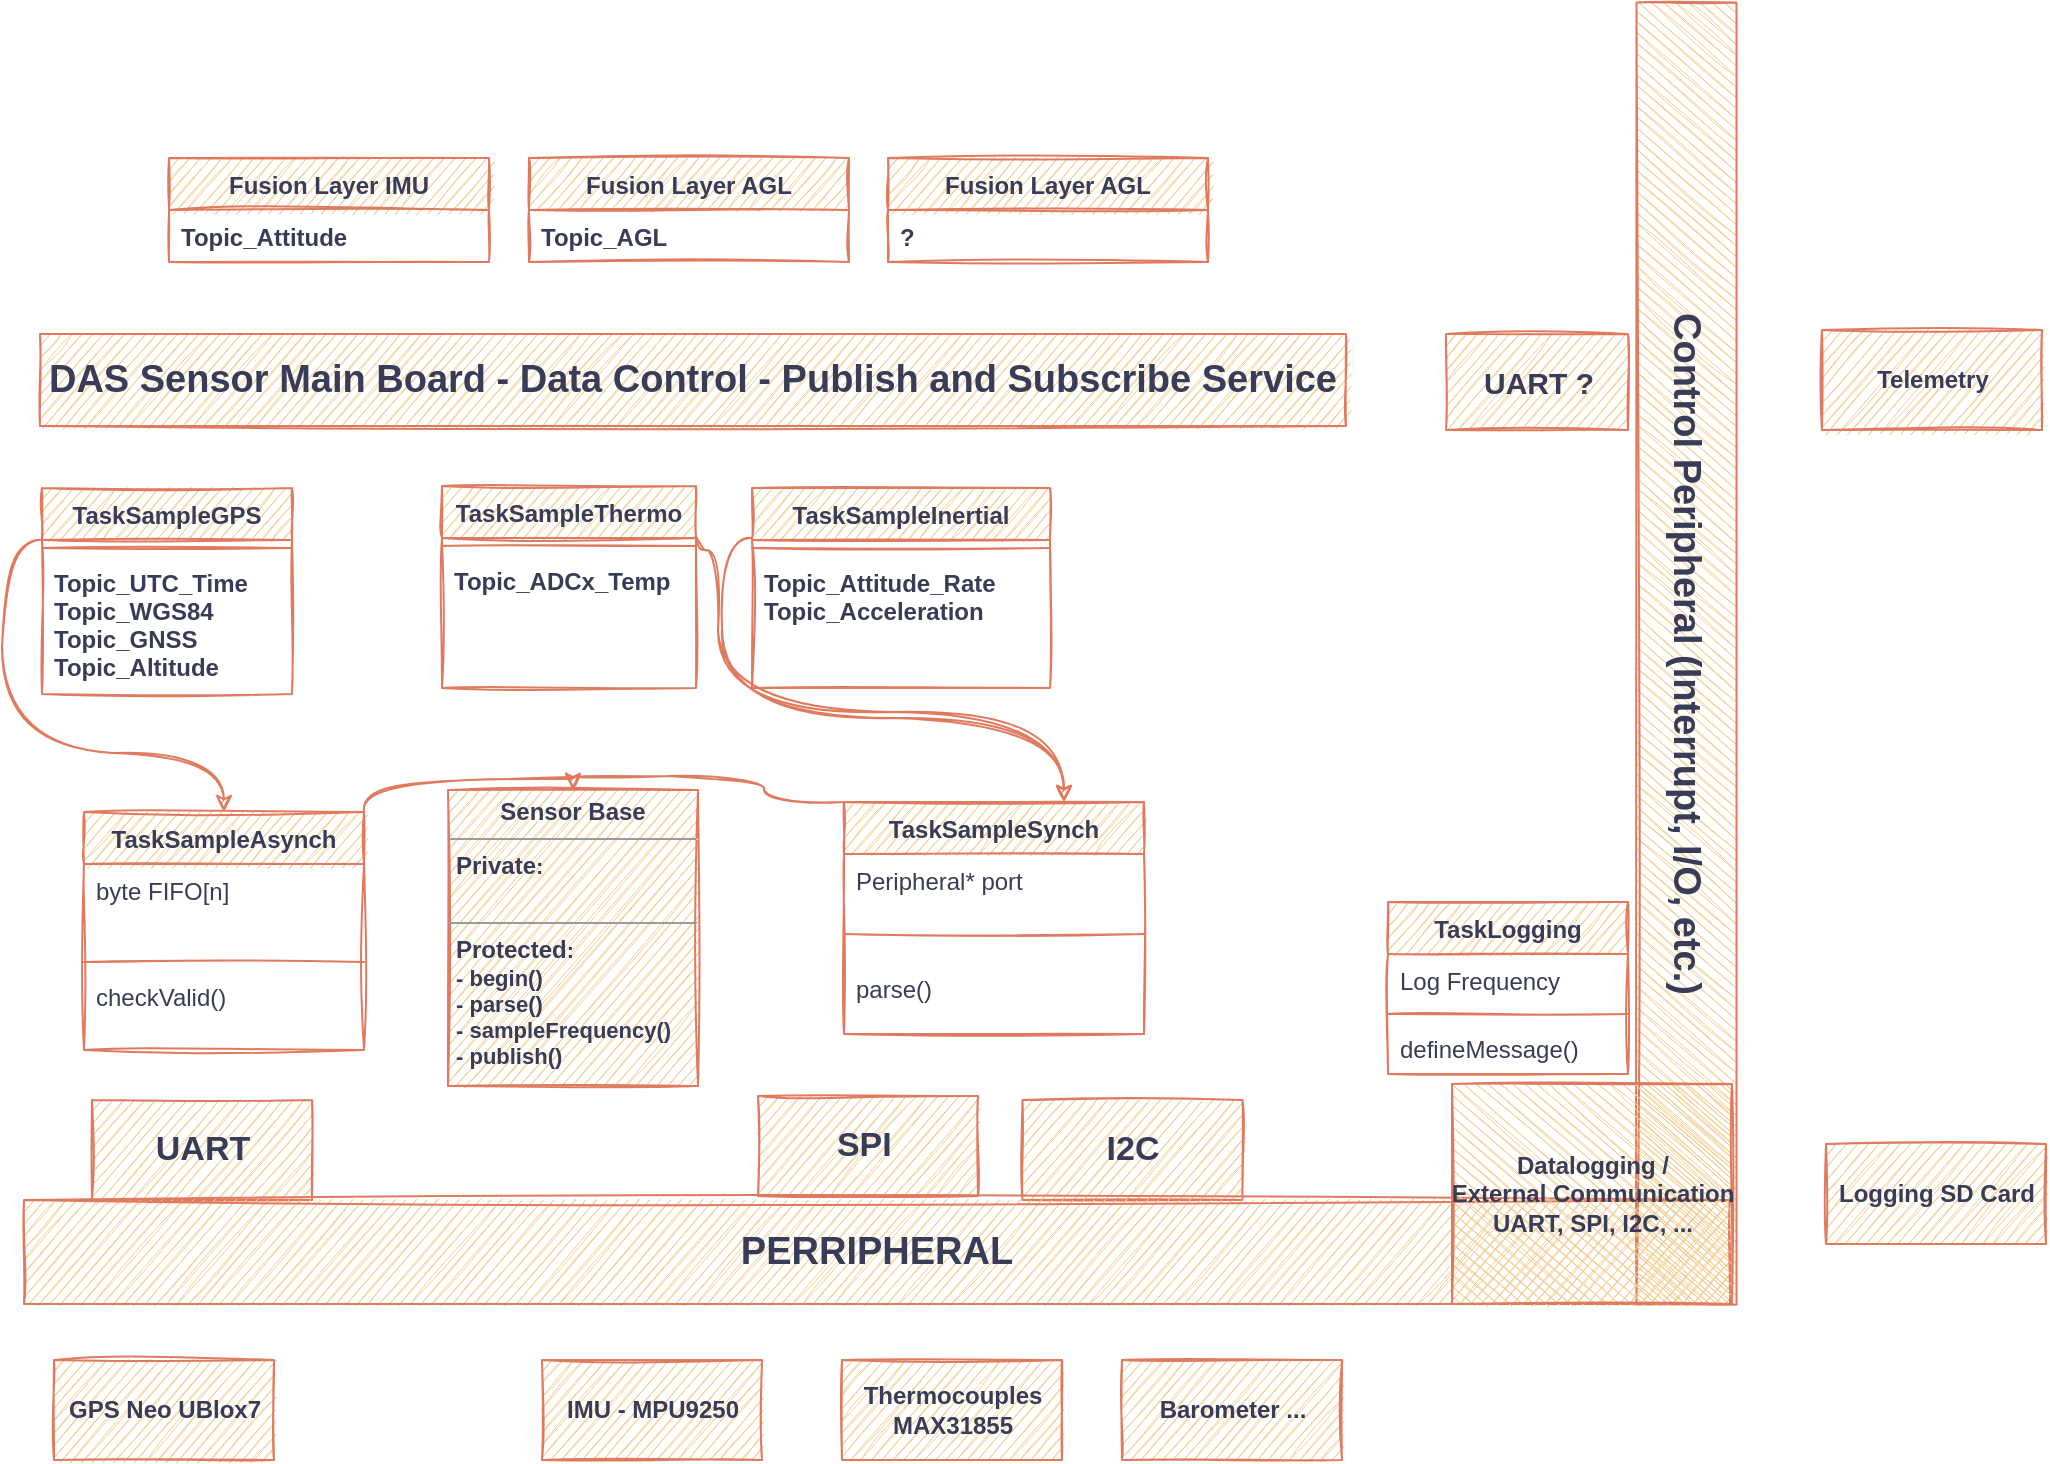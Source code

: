 <mxfile>
    <diagram id="Qq6Kj_jMQ_SWNCFra1PU" name="Main Structure">
        <mxGraphModel dx="1179" dy="665" grid="0" gridSize="10" guides="1" tooltips="1" connect="1" arrows="1" fold="1" page="1" pageScale="1" pageWidth="1169" pageHeight="827" background="#ffffff" math="0" shadow="0">
            <root>
                <mxCell id="0"/>
                <mxCell id="1" parent="0"/>
                <mxCell id="HEbygqBgOdT5ULLkIGSS-1" value="&lt;span&gt;&lt;font style=&quot;font-size: 19px&quot;&gt;Control Peripheral (Interrupt, I/O, etc.)&lt;/font&gt;&lt;/span&gt;" style="whiteSpace=wrap;html=1;fillColor=#F2CC8F;strokeColor=#E07A5F;fontColor=#393C56;rotation=90;fontStyle=1;strokeWidth=1;sketch=1;" parent="1" vertex="1">
                    <mxGeometry x="590.75" y="314.75" width="651" height="50" as="geometry"/>
                </mxCell>
                <mxCell id="96" style="edgeStyle=orthogonalEdgeStyle;orthogonalLoop=1;jettySize=auto;html=1;exitX=0;exitY=0.25;exitDx=0;exitDy=0;entryX=0.5;entryY=0;entryDx=0;entryDy=0;strokeColor=#E07A5F;fillColor=#F2CC8F;fontColor=#393C56;fontStyle=1;strokeWidth=1;sketch=1;curved=1;" parent="1" source="zpe9MYXDSiPziy__MkWN-1" target="37" edge="1">
                    <mxGeometry relative="1" as="geometry"/>
                </mxCell>
                <mxCell id="zpe9MYXDSiPziy__MkWN-1" value="TaskSampleGPS" style="swimlane;fontStyle=1;align=center;verticalAlign=top;childLayout=stackLayout;horizontal=1;startSize=26;horizontalStack=0;resizeParent=1;resizeParentMax=0;resizeLast=0;collapsible=1;marginBottom=0;fillColor=#F2CC8F;strokeColor=#E07A5F;fontColor=#393C56;strokeWidth=1;sketch=1;" parent="1" vertex="1">
                    <mxGeometry x="94" y="257" width="125" height="103" as="geometry"/>
                </mxCell>
                <mxCell id="zpe9MYXDSiPziy__MkWN-3" value="" style="line;strokeWidth=1;fillColor=none;align=left;verticalAlign=middle;spacingTop=-1;spacingLeft=3;spacingRight=3;rotatable=0;labelPosition=right;points=[];portConstraint=eastwest;strokeColor=#E07A5F;fontColor=#393C56;labelBackgroundColor=#F4F1DE;fontStyle=1;sketch=1;" parent="zpe9MYXDSiPziy__MkWN-1" vertex="1">
                    <mxGeometry y="26" width="125" height="8" as="geometry"/>
                </mxCell>
                <mxCell id="zpe9MYXDSiPziy__MkWN-4" value="Topic_UTC_Time&#10;Topic_WGS84&#10;Topic_GNSS&#10;Topic_Altitude" style="text;strokeColor=none;fillColor=none;align=left;verticalAlign=top;spacingLeft=4;spacingRight=4;overflow=hidden;rotatable=0;points=[[0,0.5],[1,0.5]];portConstraint=eastwest;fontColor=#393C56;fontStyle=1;strokeWidth=1;sketch=1;" parent="zpe9MYXDSiPziy__MkWN-1" vertex="1">
                    <mxGeometry y="34" width="125" height="69" as="geometry"/>
                </mxCell>
                <mxCell id="zpe9MYXDSiPziy__MkWN-5" value="UART" style="html=1;fillColor=#F2CC8F;strokeColor=#E07A5F;fontColor=#393C56;fontStyle=1;fontSize=17;strokeWidth=1;sketch=1;" parent="1" vertex="1">
                    <mxGeometry x="119" y="563" width="110" height="50" as="geometry"/>
                </mxCell>
                <mxCell id="zpe9MYXDSiPziy__MkWN-6" value="&lt;p style=&quot;margin: 0px ; margin-top: 4px ; text-align: center&quot;&gt;&lt;span&gt;Sensor Base&lt;/span&gt;&lt;/p&gt;&lt;hr size=&quot;1&quot;&gt;&lt;p style=&quot;margin: 0px 0px 0px 4px&quot;&gt;&lt;font style=&quot;font-size: 12px&quot;&gt;Private&lt;/font&gt;&lt;span style=&quot;font-size: 11px&quot;&gt;:&lt;/span&gt;&lt;/p&gt;&lt;p style=&quot;margin: 0px 0px 0px 4px&quot;&gt;&lt;br&gt;&lt;/p&gt;&lt;hr size=&quot;1&quot;&gt;&lt;p style=&quot;margin: 0px 0px 0px 4px&quot;&gt;&lt;font style=&quot;font-size: 12px&quot;&gt;Protected&lt;/font&gt;&lt;span style=&quot;font-size: 11px&quot;&gt;:&lt;/span&gt;&lt;/p&gt;&lt;p style=&quot;margin: 0px 0px 0px 4px ; font-size: 11px&quot;&gt;- begin()&lt;/p&gt;&lt;p style=&quot;margin: 0px 0px 0px 4px ; font-size: 11px&quot;&gt;- parse()&lt;/p&gt;&lt;p style=&quot;margin: 0px 0px 0px 4px ; font-size: 11px&quot;&gt;- sampleFrequency()&lt;/p&gt;&lt;p style=&quot;margin: 0px 0px 0px 4px ; font-size: 11px&quot;&gt;- publish()&lt;/p&gt;" style="verticalAlign=top;align=left;overflow=fill;fontSize=12;fontFamily=Helvetica;html=1;fillColor=#F2CC8F;strokeColor=#E07A5F;fontColor=#393C56;fontStyle=1;strokeWidth=1;sketch=1;" parent="1" vertex="1">
                    <mxGeometry x="297" y="408" width="125" height="148" as="geometry"/>
                </mxCell>
                <mxCell id="2" value="GPS Neo UBlox7" style="html=1;fillColor=#F2CC8F;strokeColor=#E07A5F;fontColor=#393C56;fontStyle=1;strokeWidth=1;sketch=1;" parent="1" vertex="1">
                    <mxGeometry x="100" y="693" width="110" height="50" as="geometry"/>
                </mxCell>
                <mxCell id="3" value="IMU - MPU9250" style="html=1;fillColor=#F2CC8F;strokeColor=#E07A5F;fontColor=#393C56;fontStyle=1;strokeWidth=1;sketch=1;" parent="1" vertex="1">
                    <mxGeometry x="344" y="693" width="110" height="50" as="geometry"/>
                </mxCell>
                <mxCell id="4" value="Thermocouples&lt;br&gt;MAX31855" style="html=1;fillColor=#F2CC8F;strokeColor=#E07A5F;fontColor=#393C56;fontStyle=1;strokeWidth=1;sketch=1;" parent="1" vertex="1">
                    <mxGeometry x="494" y="693" width="110" height="50" as="geometry"/>
                </mxCell>
                <mxCell id="5" value="Barometer ..." style="html=1;fillColor=#F2CC8F;strokeColor=#E07A5F;fontColor=#393C56;fontStyle=1;strokeWidth=1;sketch=1;" parent="1" vertex="1">
                    <mxGeometry x="634" y="693" width="110" height="50" as="geometry"/>
                </mxCell>
                <mxCell id="6" value="SPI&amp;nbsp;" style="html=1;fillColor=#F2CC8F;strokeColor=#E07A5F;fontColor=#393C56;fontStyle=1;fontSize=17;strokeWidth=1;sketch=1;" parent="1" vertex="1">
                    <mxGeometry x="452" y="561" width="110" height="50" as="geometry"/>
                </mxCell>
                <mxCell id="7" value="I2C" style="html=1;fillColor=#F2CC8F;strokeColor=#E07A5F;fontColor=#393C56;fontStyle=1;fontSize=17;strokeWidth=1;sketch=1;" parent="1" vertex="1">
                    <mxGeometry x="584.25" y="563" width="110" height="50" as="geometry"/>
                </mxCell>
                <mxCell id="95" style="edgeStyle=orthogonalEdgeStyle;orthogonalLoop=1;jettySize=auto;html=1;exitX=0;exitY=0.25;exitDx=0;exitDy=0;strokeColor=#E07A5F;fillColor=#F2CC8F;fontColor=#393C56;fontStyle=1;strokeWidth=1;sketch=1;curved=1;" parent="1" source="10" target="47" edge="1">
                    <mxGeometry relative="1" as="geometry">
                        <Array as="points">
                            <mxPoint x="434" y="282"/>
                            <mxPoint x="434" y="372"/>
                            <mxPoint x="605" y="372"/>
                        </Array>
                    </mxGeometry>
                </mxCell>
                <mxCell id="10" value="TaskSampleInertial" style="swimlane;fontStyle=1;align=center;verticalAlign=top;childLayout=stackLayout;horizontal=1;startSize=26;horizontalStack=0;resizeParent=1;resizeParentMax=0;resizeLast=0;collapsible=1;marginBottom=0;fillColor=#F2CC8F;strokeColor=#E07A5F;fontColor=#393C56;strokeWidth=1;sketch=1;" parent="1" vertex="1">
                    <mxGeometry x="449" y="257" width="149" height="100" as="geometry"/>
                </mxCell>
                <mxCell id="12" value="" style="line;strokeWidth=1;fillColor=none;align=left;verticalAlign=middle;spacingTop=-1;spacingLeft=3;spacingRight=3;rotatable=0;labelPosition=right;points=[];portConstraint=eastwest;strokeColor=#E07A5F;fontColor=#393C56;labelBackgroundColor=#F4F1DE;fontStyle=1;sketch=1;" parent="10" vertex="1">
                    <mxGeometry y="26" width="149" height="8" as="geometry"/>
                </mxCell>
                <mxCell id="13" value="Topic_Attitude_Rate&#10;Topic_Acceleration" style="text;strokeColor=none;fillColor=none;align=left;verticalAlign=top;spacingLeft=4;spacingRight=4;overflow=hidden;rotatable=0;points=[[0,0.5],[1,0.5]];portConstraint=eastwest;fontColor=#393C56;fontStyle=1;strokeWidth=1;sketch=1;" parent="10" vertex="1">
                    <mxGeometry y="34" width="149" height="66" as="geometry"/>
                </mxCell>
                <mxCell id="18" value="Fusion Layer IMU" style="swimlane;fontStyle=1;align=center;verticalAlign=top;childLayout=stackLayout;horizontal=1;startSize=26;horizontalStack=0;resizeParent=1;resizeParentMax=0;resizeLast=0;collapsible=1;marginBottom=0;fillColor=#F2CC8F;strokeColor=#E07A5F;fontColor=#393C56;strokeWidth=1;sketch=1;" parent="1" vertex="1">
                    <mxGeometry x="157.5" y="92" width="160" height="52" as="geometry"/>
                </mxCell>
                <mxCell id="21" value="Topic_Attitude" style="text;strokeColor=none;fillColor=none;align=left;verticalAlign=top;spacingLeft=4;spacingRight=4;overflow=hidden;rotatable=0;points=[[0,0.5],[1,0.5]];portConstraint=eastwest;fontColor=#393C56;fontStyle=1;strokeWidth=1;sketch=1;" parent="18" vertex="1">
                    <mxGeometry y="26" width="160" height="26" as="geometry"/>
                </mxCell>
                <mxCell id="26" value="TaskLogging" style="swimlane;fontStyle=1;align=center;verticalAlign=top;childLayout=stackLayout;horizontal=1;startSize=26;horizontalStack=0;resizeParent=1;resizeParentMax=0;resizeLast=0;collapsible=1;marginBottom=0;fillColor=#F2CC8F;strokeColor=#E07A5F;fontColor=#393C56;strokeWidth=1;sketch=1;" parent="1" vertex="1">
                    <mxGeometry x="767" y="464" width="120" height="86" as="geometry"/>
                </mxCell>
                <mxCell id="27" value="Log Frequency" style="text;strokeColor=none;fillColor=none;align=left;verticalAlign=top;spacingLeft=4;spacingRight=4;overflow=hidden;rotatable=0;points=[[0,0.5],[1,0.5]];portConstraint=eastwest;fontColor=#393C56;fontStyle=0;strokeWidth=1;sketch=1;" parent="26" vertex="1">
                    <mxGeometry y="26" width="120" height="26" as="geometry"/>
                </mxCell>
                <mxCell id="28" value="" style="line;strokeWidth=1;fillColor=none;align=left;verticalAlign=middle;spacingTop=-1;spacingLeft=3;spacingRight=3;rotatable=0;labelPosition=right;points=[];portConstraint=eastwest;strokeColor=#E07A5F;fontColor=#393C56;labelBackgroundColor=#F4F1DE;fontStyle=1;sketch=1;" parent="26" vertex="1">
                    <mxGeometry y="52" width="120" height="8" as="geometry"/>
                </mxCell>
                <mxCell id="29" value="defineMessage()" style="text;strokeColor=none;fillColor=none;align=left;verticalAlign=top;spacingLeft=4;spacingRight=4;overflow=hidden;rotatable=0;points=[[0,0.5],[1,0.5]];portConstraint=eastwest;fontColor=#393C56;fontStyle=0;strokeWidth=1;sketch=1;" parent="26" vertex="1">
                    <mxGeometry y="60" width="120" height="26" as="geometry"/>
                </mxCell>
                <mxCell id="30" value="&lt;span&gt;&lt;font style=&quot;font-size: 19px&quot;&gt;DAS Sensor Main Board - Data Control - Publish and Subscribe Service&lt;/font&gt;&lt;/span&gt;" style="whiteSpace=wrap;html=1;fillColor=#F2CC8F;strokeColor=#E07A5F;fontColor=#393C56;fontStyle=1;strokeWidth=1;sketch=1;" parent="1" vertex="1">
                    <mxGeometry x="93" y="180" width="653" height="46" as="geometry"/>
                </mxCell>
                <mxCell id="36" value="&lt;span style=&quot;font-size: 19px&quot;&gt;PERRIPHERAL&lt;/span&gt;" style="whiteSpace=wrap;html=1;fillColor=#F2CC8F;strokeColor=#E07A5F;fontColor=#393C56;rotation=0;fontStyle=1;strokeWidth=1;sketch=1;" parent="1" vertex="1">
                    <mxGeometry x="85" y="613" width="853" height="52" as="geometry"/>
                </mxCell>
                <mxCell id="97" style="edgeStyle=orthogonalEdgeStyle;orthogonalLoop=1;jettySize=auto;html=1;exitX=1;exitY=0;exitDx=0;exitDy=0;entryX=0.5;entryY=0;entryDx=0;entryDy=0;strokeColor=#E07A5F;fillColor=#F2CC8F;fontColor=#393C56;fontStyle=1;strokeWidth=1;sketch=1;curved=1;" parent="1" source="37" target="zpe9MYXDSiPziy__MkWN-6" edge="1">
                    <mxGeometry relative="1" as="geometry">
                        <Array as="points">
                            <mxPoint x="255" y="403"/>
                            <mxPoint x="360" y="403"/>
                        </Array>
                    </mxGeometry>
                </mxCell>
                <mxCell id="37" value="TaskSampleAsynch" style="swimlane;fontStyle=1;align=center;verticalAlign=top;childLayout=stackLayout;horizontal=1;startSize=26;horizontalStack=0;resizeParent=1;resizeParentMax=0;resizeLast=0;collapsible=1;marginBottom=0;fillColor=#F2CC8F;strokeColor=#E07A5F;fontColor=#393C56;strokeWidth=1;sketch=1;" parent="1" vertex="1">
                    <mxGeometry x="115" y="419" width="140" height="119" as="geometry"/>
                </mxCell>
                <mxCell id="38" value="byte FIFO[n]" style="text;strokeColor=none;fillColor=none;align=left;verticalAlign=top;spacingLeft=4;spacingRight=4;overflow=hidden;rotatable=0;points=[[0,0.5],[1,0.5]];portConstraint=eastwest;fontColor=#393C56;fontStyle=0;strokeWidth=1;sketch=1;" parent="37" vertex="1">
                    <mxGeometry y="26" width="140" height="45" as="geometry"/>
                </mxCell>
                <mxCell id="39" value="" style="line;strokeWidth=1;fillColor=none;align=left;verticalAlign=middle;spacingTop=-1;spacingLeft=3;spacingRight=3;rotatable=0;labelPosition=right;points=[];portConstraint=eastwest;strokeColor=#E07A5F;fontColor=#393C56;labelBackgroundColor=#F4F1DE;fontStyle=1;sketch=1;" parent="37" vertex="1">
                    <mxGeometry y="71" width="140" height="8" as="geometry"/>
                </mxCell>
                <mxCell id="40" value="checkValid()" style="text;strokeColor=none;fillColor=none;align=left;verticalAlign=top;spacingLeft=4;spacingRight=4;overflow=hidden;rotatable=0;points=[[0,0.5],[1,0.5]];portConstraint=eastwest;fontColor=#393C56;fontStyle=0;strokeWidth=1;sketch=1;" parent="37" vertex="1">
                    <mxGeometry y="79" width="140" height="40" as="geometry"/>
                </mxCell>
                <mxCell id="99" style="edgeStyle=orthogonalEdgeStyle;orthogonalLoop=1;jettySize=auto;html=1;exitX=0;exitY=0;exitDx=0;exitDy=0;entryX=0.5;entryY=0;entryDx=0;entryDy=0;strokeColor=#E07A5F;fillColor=#F2CC8F;fontColor=#393C56;fontStyle=1;strokeWidth=1;sketch=1;curved=1;" parent="1" source="47" target="zpe9MYXDSiPziy__MkWN-6" edge="1">
                    <mxGeometry relative="1" as="geometry">
                        <Array as="points">
                            <mxPoint x="455" y="401"/>
                            <mxPoint x="360" y="401"/>
                        </Array>
                    </mxGeometry>
                </mxCell>
                <mxCell id="47" value="TaskSampleSynch" style="swimlane;fontStyle=1;align=center;verticalAlign=top;childLayout=stackLayout;horizontal=1;startSize=26;horizontalStack=0;resizeParent=1;resizeParentMax=0;resizeLast=0;collapsible=1;marginBottom=0;fillColor=#F2CC8F;strokeColor=#E07A5F;fontColor=#393C56;strokeWidth=1;sketch=1;" parent="1" vertex="1">
                    <mxGeometry x="495" y="414" width="150" height="116" as="geometry"/>
                </mxCell>
                <mxCell id="48" value="Peripheral* port" style="text;strokeColor=none;fillColor=none;align=left;verticalAlign=top;spacingLeft=4;spacingRight=4;overflow=hidden;rotatable=0;points=[[0,0.5],[1,0.5]];portConstraint=eastwest;fontColor=#393C56;fontStyle=0;strokeWidth=1;sketch=1;" parent="47" vertex="1">
                    <mxGeometry y="26" width="150" height="26" as="geometry"/>
                </mxCell>
                <mxCell id="49" value="" style="line;strokeWidth=1;fillColor=none;align=left;verticalAlign=middle;spacingTop=-1;spacingLeft=3;spacingRight=3;rotatable=0;labelPosition=right;points=[];portConstraint=eastwest;strokeColor=#E07A5F;fontColor=#393C56;labelBackgroundColor=#F4F1DE;fontStyle=1;sketch=1;" parent="47" vertex="1">
                    <mxGeometry y="52" width="150" height="28" as="geometry"/>
                </mxCell>
                <mxCell id="50" value="parse()" style="text;strokeColor=none;fillColor=none;align=left;verticalAlign=top;spacingLeft=4;spacingRight=4;overflow=hidden;rotatable=0;points=[[0,0.5],[1,0.5]];portConstraint=eastwest;fontColor=#393C56;fontStyle=0;strokeWidth=1;sketch=1;" parent="47" vertex="1">
                    <mxGeometry y="80" width="150" height="36" as="geometry"/>
                </mxCell>
                <mxCell id="104" style="edgeStyle=orthogonalEdgeStyle;orthogonalLoop=1;jettySize=auto;html=1;exitX=1;exitY=0.25;exitDx=0;exitDy=0;strokeColor=#E07A5F;fillColor=#F2CC8F;fontColor=#393C56;fontStyle=1;strokeWidth=1;sketch=1;curved=1;" parent="1" source="51" target="47" edge="1">
                    <mxGeometry relative="1" as="geometry">
                        <Array as="points">
                            <mxPoint x="421" y="288"/>
                            <mxPoint x="432" y="288"/>
                            <mxPoint x="432" y="369"/>
                            <mxPoint x="605" y="369"/>
                        </Array>
                    </mxGeometry>
                </mxCell>
                <mxCell id="51" value="TaskSampleThermo" style="swimlane;fontStyle=1;align=center;verticalAlign=top;childLayout=stackLayout;horizontal=1;startSize=26;horizontalStack=0;resizeParent=1;resizeParentMax=0;resizeLast=0;collapsible=1;marginBottom=0;fillColor=#F2CC8F;strokeColor=#E07A5F;fontColor=#393C56;strokeWidth=1;sketch=1;" parent="1" vertex="1">
                    <mxGeometry x="294" y="256" width="127" height="101" as="geometry"/>
                </mxCell>
                <mxCell id="53" value="" style="line;strokeWidth=1;fillColor=none;align=left;verticalAlign=middle;spacingTop=-1;spacingLeft=3;spacingRight=3;rotatable=0;labelPosition=right;points=[];portConstraint=eastwest;strokeColor=#E07A5F;fontColor=#393C56;labelBackgroundColor=#F4F1DE;fontStyle=1;sketch=1;" parent="51" vertex="1">
                    <mxGeometry y="26" width="127" height="8" as="geometry"/>
                </mxCell>
                <mxCell id="54" value="Topic_ADCx_Temp" style="text;strokeColor=none;fillColor=none;align=left;verticalAlign=top;spacingLeft=4;spacingRight=4;overflow=hidden;rotatable=0;points=[[0,0.5],[1,0.5]];portConstraint=eastwest;fontColor=#393C56;fontStyle=1;strokeWidth=1;sketch=1;" parent="51" vertex="1">
                    <mxGeometry y="34" width="127" height="67" as="geometry"/>
                </mxCell>
                <mxCell id="102" value="Logging SD Card" style="html=1;fillColor=#F2CC8F;strokeColor=#E07A5F;fontColor=#393C56;fontStyle=1;strokeWidth=1;sketch=1;" parent="1" vertex="1">
                    <mxGeometry x="986" y="585" width="110" height="50" as="geometry"/>
                </mxCell>
                <mxCell id="103" value="Telemetry" style="html=1;fillColor=#F2CC8F;strokeColor=#E07A5F;fontColor=#393C56;fontStyle=1;strokeWidth=1;sketch=1;" parent="1" vertex="1">
                    <mxGeometry x="984" y="178" width="110" height="50" as="geometry"/>
                </mxCell>
                <mxCell id="zpe9MYXDSiPziy__MkWN-7" value="Datalogging /&lt;br&gt;External Communication&lt;br&gt;UART, SPI, I2C, ..." style="html=1;fillColor=#F2CC8F;strokeColor=#E07A5F;fontColor=#393C56;direction=south;fontStyle=1;strokeWidth=1;sketch=1;" parent="1" vertex="1">
                    <mxGeometry x="799" y="555" width="140" height="110" as="geometry"/>
                </mxCell>
                <mxCell id="107" value="UART ?" style="html=1;fillColor=#F2CC8F;strokeColor=#E07A5F;fontColor=#393C56;fontStyle=1;fontSize=15;strokeWidth=1;sketch=1;" parent="1" vertex="1">
                    <mxGeometry x="796" y="180" width="91" height="48" as="geometry"/>
                </mxCell>
                <mxCell id="108" value="Fusion Layer AGL" style="swimlane;fontStyle=1;align=center;verticalAlign=top;childLayout=stackLayout;horizontal=1;startSize=26;horizontalStack=0;resizeParent=1;resizeParentMax=0;resizeLast=0;collapsible=1;marginBottom=0;fillColor=#F2CC8F;strokeColor=#E07A5F;fontColor=#393C56;strokeWidth=1;sketch=1;" vertex="1" parent="1">
                    <mxGeometry x="337.5" y="92" width="160" height="52" as="geometry"/>
                </mxCell>
                <mxCell id="109" value="Topic_AGL" style="text;strokeColor=none;fillColor=none;align=left;verticalAlign=top;spacingLeft=4;spacingRight=4;overflow=hidden;rotatable=0;points=[[0,0.5],[1,0.5]];portConstraint=eastwest;fontColor=#393C56;fontStyle=1;strokeWidth=1;sketch=1;" vertex="1" parent="108">
                    <mxGeometry y="26" width="160" height="26" as="geometry"/>
                </mxCell>
                <mxCell id="113" value="Fusion Layer AGL" style="swimlane;fontStyle=1;align=center;verticalAlign=top;childLayout=stackLayout;horizontal=1;startSize=26;horizontalStack=0;resizeParent=1;resizeParentMax=0;resizeLast=0;collapsible=1;marginBottom=0;fillColor=#F2CC8F;strokeColor=#E07A5F;fontColor=#393C56;strokeWidth=1;sketch=1;" vertex="1" parent="1">
                    <mxGeometry x="517" y="92" width="160" height="52" as="geometry"/>
                </mxCell>
                <mxCell id="114" value="?" style="text;strokeColor=none;fillColor=none;align=left;verticalAlign=top;spacingLeft=4;spacingRight=4;overflow=hidden;rotatable=0;points=[[0,0.5],[1,0.5]];portConstraint=eastwest;fontColor=#393C56;fontStyle=1;strokeWidth=1;sketch=1;" vertex="1" parent="113">
                    <mxGeometry y="26" width="160" height="26" as="geometry"/>
                </mxCell>
            </root>
        </mxGraphModel>
    </diagram>
</mxfile>